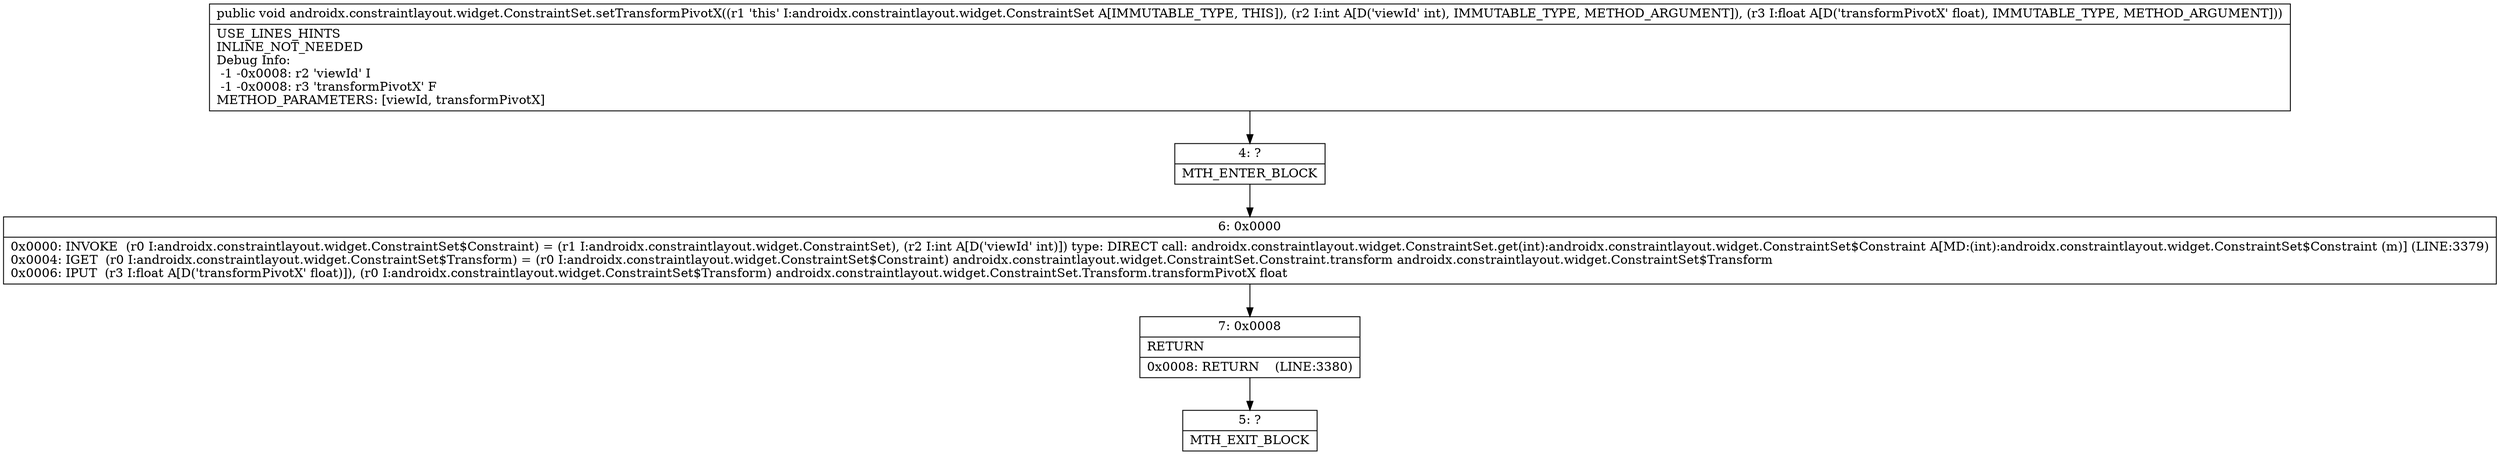digraph "CFG forandroidx.constraintlayout.widget.ConstraintSet.setTransformPivotX(IF)V" {
Node_4 [shape=record,label="{4\:\ ?|MTH_ENTER_BLOCK\l}"];
Node_6 [shape=record,label="{6\:\ 0x0000|0x0000: INVOKE  (r0 I:androidx.constraintlayout.widget.ConstraintSet$Constraint) = (r1 I:androidx.constraintlayout.widget.ConstraintSet), (r2 I:int A[D('viewId' int)]) type: DIRECT call: androidx.constraintlayout.widget.ConstraintSet.get(int):androidx.constraintlayout.widget.ConstraintSet$Constraint A[MD:(int):androidx.constraintlayout.widget.ConstraintSet$Constraint (m)] (LINE:3379)\l0x0004: IGET  (r0 I:androidx.constraintlayout.widget.ConstraintSet$Transform) = (r0 I:androidx.constraintlayout.widget.ConstraintSet$Constraint) androidx.constraintlayout.widget.ConstraintSet.Constraint.transform androidx.constraintlayout.widget.ConstraintSet$Transform \l0x0006: IPUT  (r3 I:float A[D('transformPivotX' float)]), (r0 I:androidx.constraintlayout.widget.ConstraintSet$Transform) androidx.constraintlayout.widget.ConstraintSet.Transform.transformPivotX float \l}"];
Node_7 [shape=record,label="{7\:\ 0x0008|RETURN\l|0x0008: RETURN    (LINE:3380)\l}"];
Node_5 [shape=record,label="{5\:\ ?|MTH_EXIT_BLOCK\l}"];
MethodNode[shape=record,label="{public void androidx.constraintlayout.widget.ConstraintSet.setTransformPivotX((r1 'this' I:androidx.constraintlayout.widget.ConstraintSet A[IMMUTABLE_TYPE, THIS]), (r2 I:int A[D('viewId' int), IMMUTABLE_TYPE, METHOD_ARGUMENT]), (r3 I:float A[D('transformPivotX' float), IMMUTABLE_TYPE, METHOD_ARGUMENT]))  | USE_LINES_HINTS\lINLINE_NOT_NEEDED\lDebug Info:\l  \-1 \-0x0008: r2 'viewId' I\l  \-1 \-0x0008: r3 'transformPivotX' F\lMETHOD_PARAMETERS: [viewId, transformPivotX]\l}"];
MethodNode -> Node_4;Node_4 -> Node_6;
Node_6 -> Node_7;
Node_7 -> Node_5;
}

